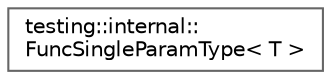 digraph "Иерархия классов. Графический вид."
{
 // LATEX_PDF_SIZE
  bgcolor="transparent";
  edge [fontname=Helvetica,fontsize=10,labelfontname=Helvetica,labelfontsize=10];
  node [fontname=Helvetica,fontsize=10,shape=box,height=0.2,width=0.4];
  rankdir="LR";
  Node0 [id="Node000000",label="testing::internal::\lFuncSingleParamType\< T \>",height=0.2,width=0.4,color="grey40", fillcolor="white", style="filled",URL="$namespacetesting_1_1internal.html#structtesting_1_1internal_1_1_func_single_param_type",tooltip=" "];
}
